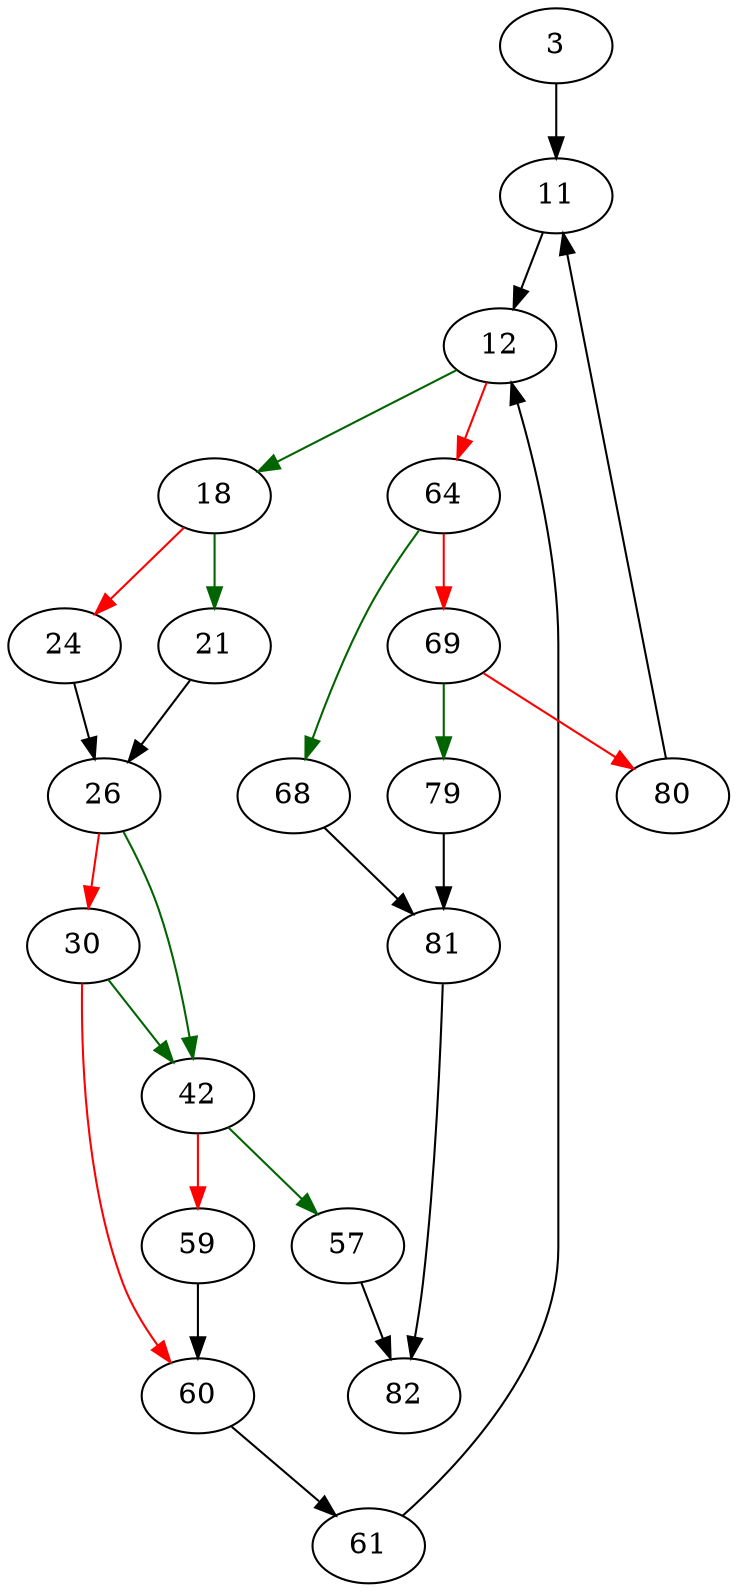 strict digraph "sqlite3FindTable" {
	// Node definitions.
	3 [entry=true];
	11;
	12;
	18;
	64;
	21;
	24;
	26;
	42;
	30;
	60;
	57;
	59;
	82;
	61;
	68;
	69;
	81;
	79;
	80;

	// Edge definitions.
	3 -> 11;
	11 -> 12;
	12 -> 18 [
		color=darkgreen
		cond=true
	];
	12 -> 64 [
		color=red
		cond=false
	];
	18 -> 21 [
		color=darkgreen
		cond=true
	];
	18 -> 24 [
		color=red
		cond=false
	];
	64 -> 68 [
		color=darkgreen
		cond=true
	];
	64 -> 69 [
		color=red
		cond=false
	];
	21 -> 26;
	24 -> 26;
	26 -> 42 [
		color=darkgreen
		cond=true
	];
	26 -> 30 [
		color=red
		cond=false
	];
	42 -> 57 [
		color=darkgreen
		cond=true
	];
	42 -> 59 [
		color=red
		cond=false
	];
	30 -> 42 [
		color=darkgreen
		cond=true
	];
	30 -> 60 [
		color=red
		cond=false
	];
	60 -> 61;
	57 -> 82;
	59 -> 60;
	61 -> 12;
	68 -> 81;
	69 -> 79 [
		color=darkgreen
		cond=true
	];
	69 -> 80 [
		color=red
		cond=false
	];
	81 -> 82;
	79 -> 81;
	80 -> 11;
}